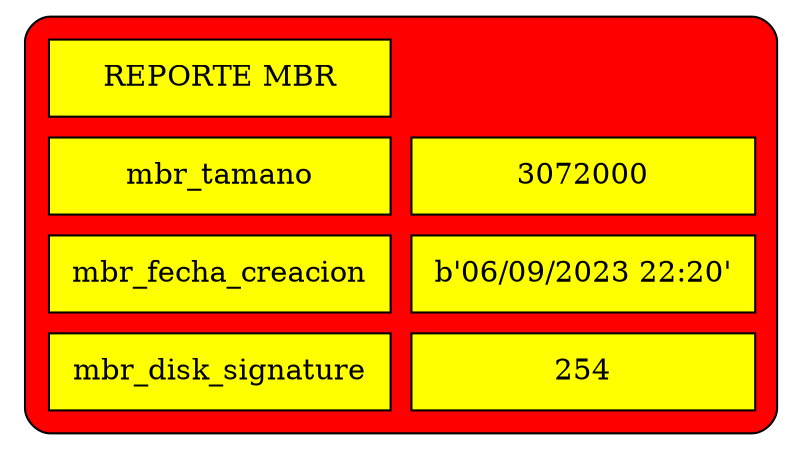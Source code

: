 digraph mbr{
a0 [shape=none label=<
<TABLE cellspacing="10" cellpadding="10" style="rounded" bgcolor="red">
 <TR><TD bgcolor="yellow">REPORTE MBR</TD></TR>
<TR><TD bgcolor="yellow">mbr_tamano</TD><TD bgcolor="yellow">3072000</TD></TR>
 <TR><TD bgcolor="yellow">mbr_fecha_creacion</TD><TD bgcolor="yellow">b'06/09/2023 22:20'</TD></TR>
<TR><TD bgcolor="yellow">mbr_disk_signature</TD><TD bgcolor="yellow">254</TD></TR>
</TABLE>>];
}